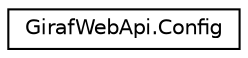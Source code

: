 digraph "Graphical Class Hierarchy"
{
  edge [fontname="Helvetica",fontsize="10",labelfontname="Helvetica",labelfontsize="10"];
  node [fontname="Helvetica",fontsize="10",shape=record];
  rankdir="LR";
  Node1 [label="GirafWebApi.Config",height=0.2,width=0.4,color="black", fillcolor="white", style="filled",URL="$classGirafWebApi_1_1Config.html"];
}

